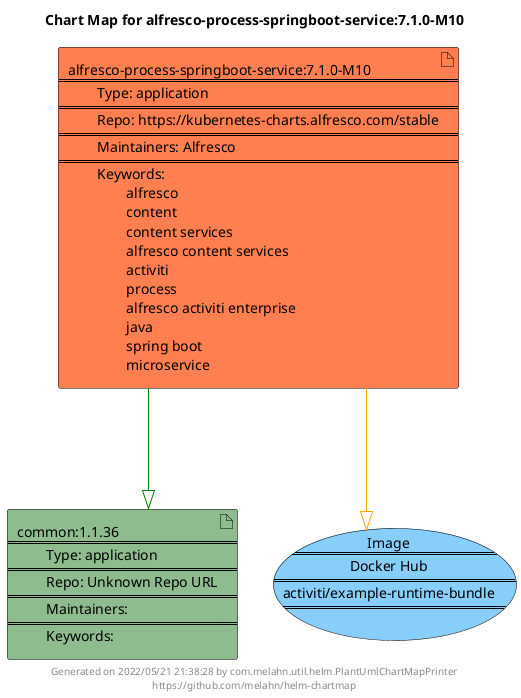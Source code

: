 @startuml
skinparam linetype ortho
skinparam backgroundColor white
skinparam usecaseBorderColor black
skinparam usecaseArrowColor LightSlateGray
skinparam artifactBorderColor black
skinparam artifactArrowColor LightSlateGray

title Chart Map for alfresco-process-springboot-service:7.1.0-M10

'There are 2 referenced Helm Charts
artifact "alfresco-process-springboot-service:7.1.0-M10\n====\n\tType: application\n====\n\tRepo: https://kubernetes-charts.alfresco.com/stable\n====\n\tMaintainers: Alfresco\n====\n\tKeywords: \n\t\talfresco\n\t\tcontent\n\t\tcontent services\n\t\talfresco content services\n\t\tactiviti\n\t\tprocess\n\t\talfresco activiti enterprise\n\t\tjava\n\t\tspring boot\n\t\tmicroservice" as alfresco_process_springboot_service_7_1_0_M10 #Coral
artifact "common:1.1.36\n====\n\tType: application\n====\n\tRepo: Unknown Repo URL\n====\n\tMaintainers: \n====\n\tKeywords: " as common_1_1_36 #DarkSeaGreen

'There is one referenced Docker Image
usecase "Image\n====\nDocker Hub\n====\nactiviti/example-runtime-bundle\n====\n" as activiti_example_runtime_bundle_ #LightSkyBlue

'Chart Dependencies
alfresco_process_springboot_service_7_1_0_M10--[#green]-|>common_1_1_36
alfresco_process_springboot_service_7_1_0_M10--[#orange]-|>activiti_example_runtime_bundle_

center footer Generated on 2022/05/21 21:38:28 by com.melahn.util.helm.PlantUmlChartMapPrinter\nhttps://github.com/melahn/helm-chartmap
@enduml
